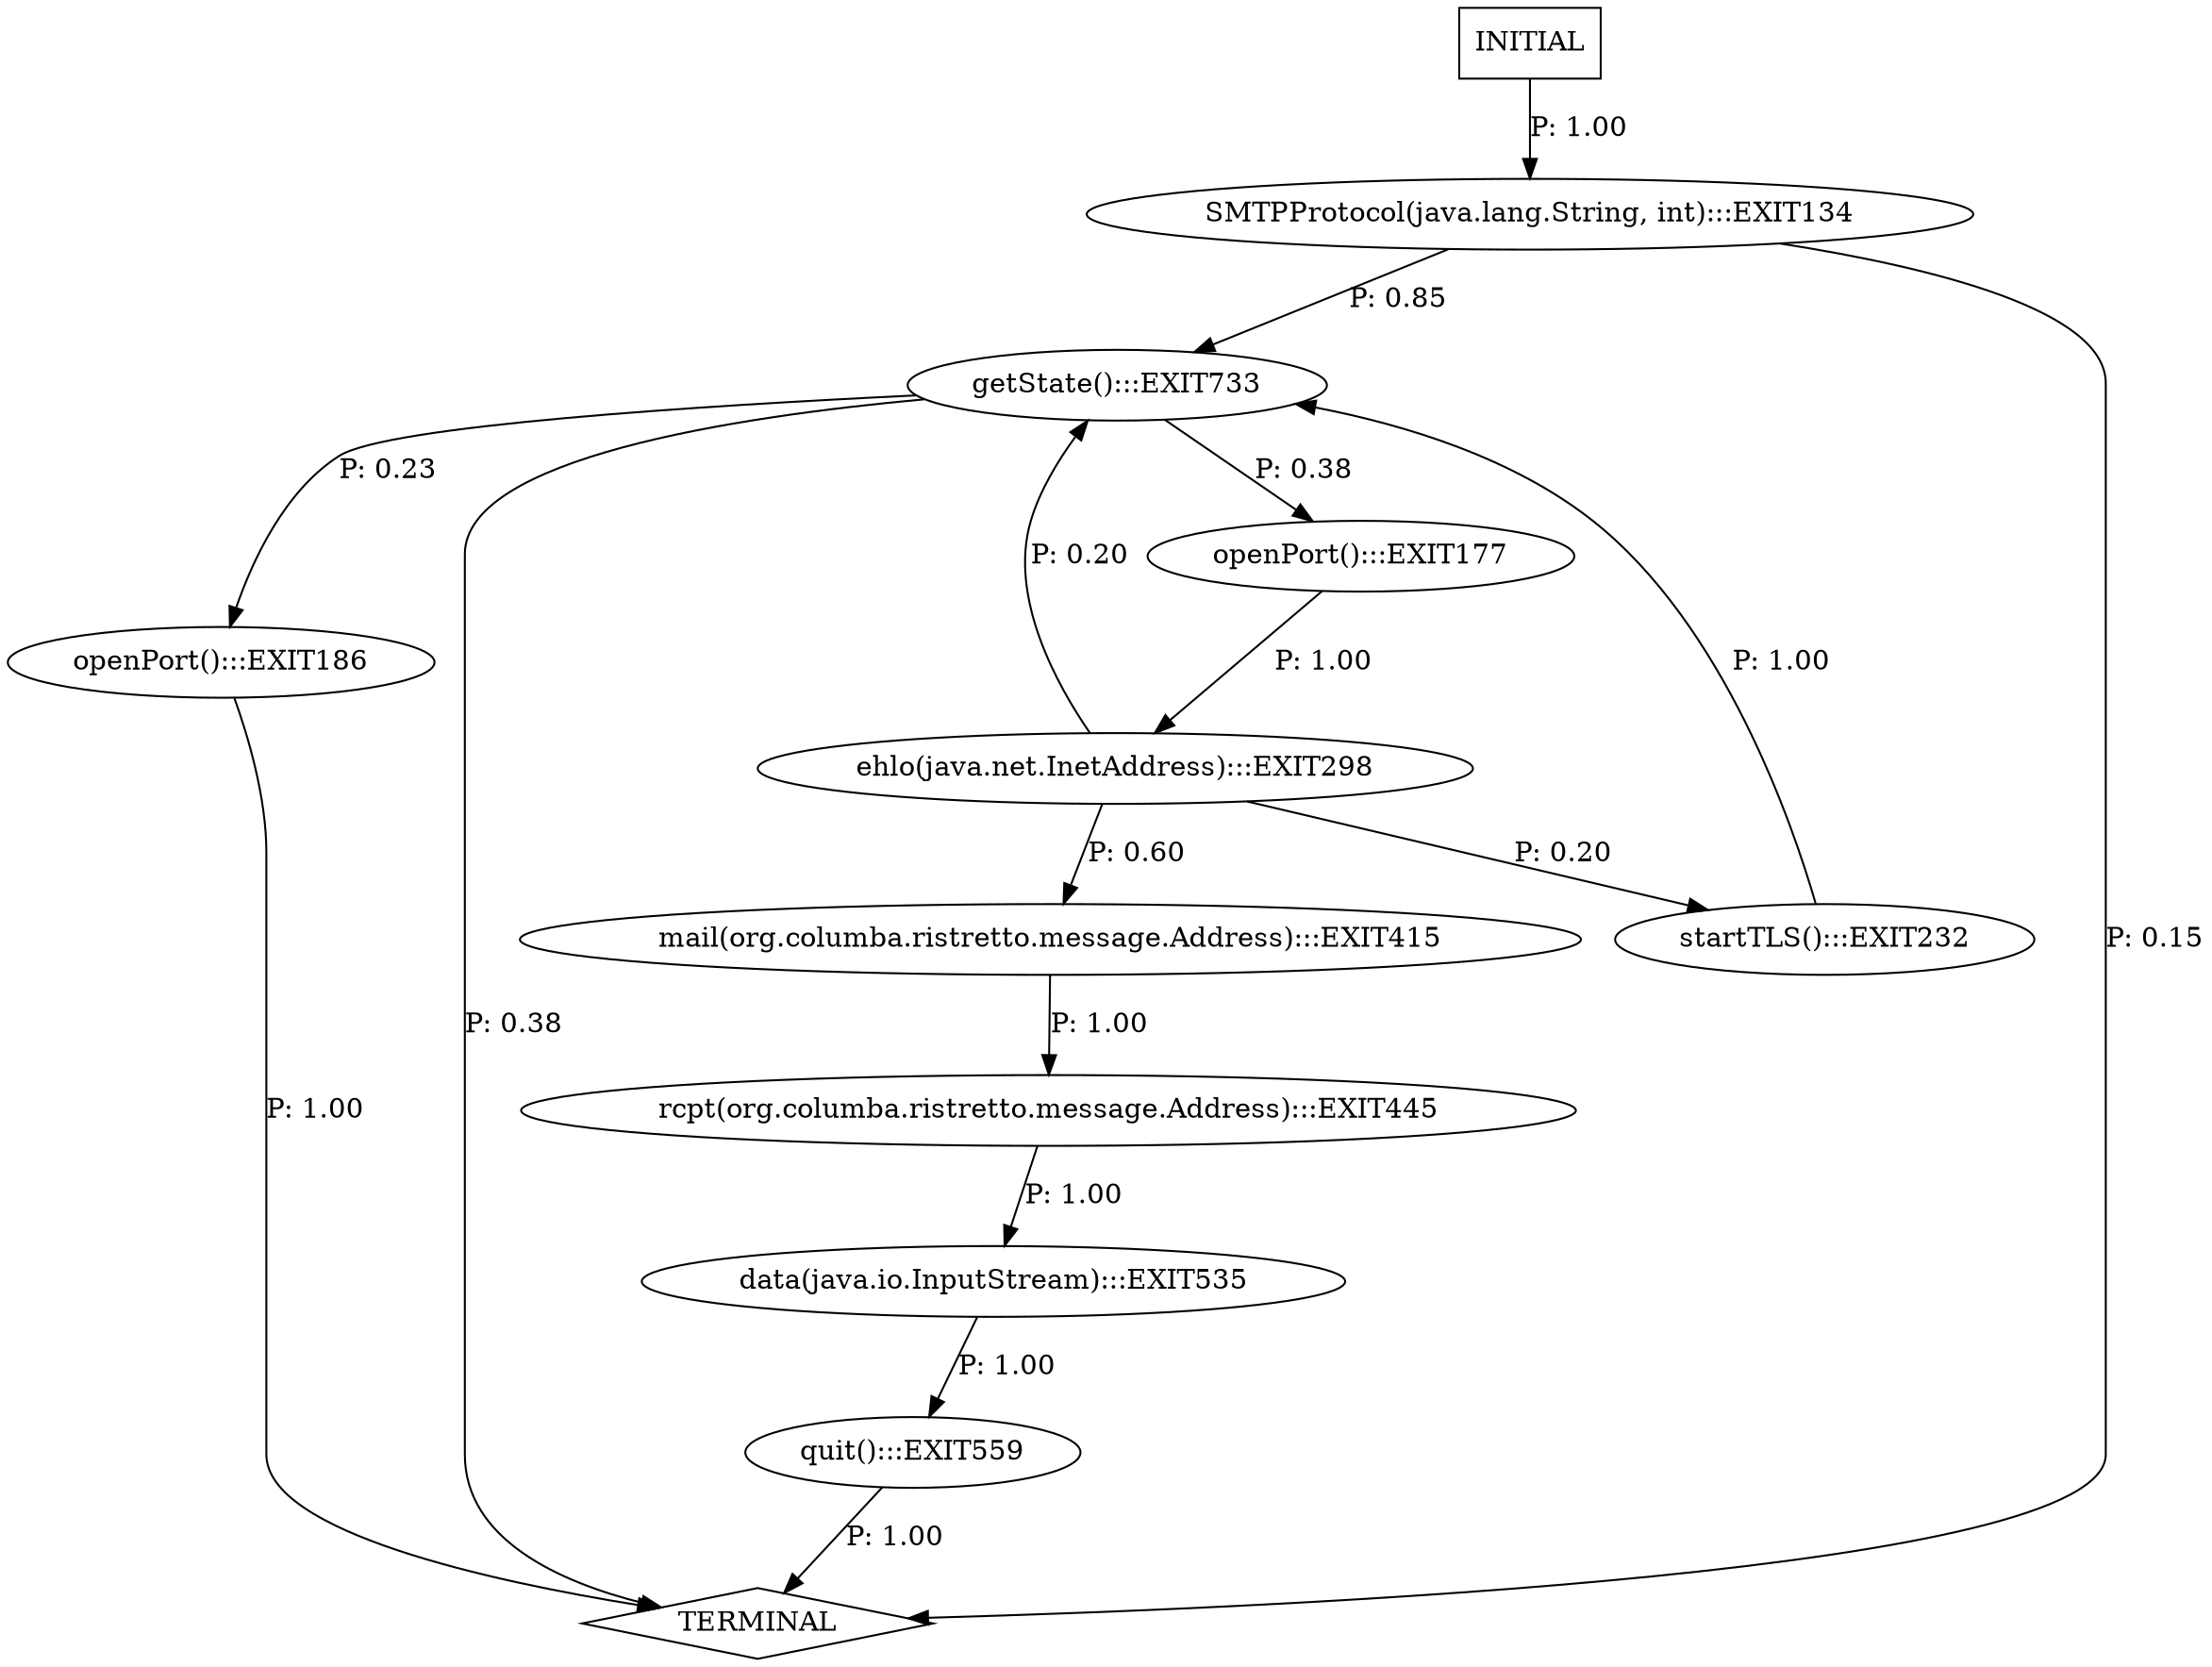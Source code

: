 digraph G {
  0 [label="SMTPProtocol(java.lang.String, int):::EXIT134"];
  1 [label="data(java.io.InputStream):::EXIT535"];
  2 [label="ehlo(java.net.InetAddress):::EXIT298"];
  3 [label="getState():::EXIT733"];
  4 [label="mail(org.columba.ristretto.message.Address):::EXIT415"];
  5 [label="openPort():::EXIT177"];
  6 [label="openPort():::EXIT186"];
  7 [label="quit():::EXIT559"];
  8 [label="rcpt(org.columba.ristretto.message.Address):::EXIT445"];
  9 [label="startTLS():::EXIT232"];
  10 [label="TERMINAL",shape=diamond];
  11 [label="INITIAL",shape=box];
0->3 [label="P: 0.85"];
0->10 [label="P: 0.15"];
1->7 [label="P: 1.00"];
2->3 [label="P: 0.20"];
2->4 [label="P: 0.60"];
2->9 [label="P: 0.20"];
3->5 [label="P: 0.38"];
3->6 [label="P: 0.23"];
3->10 [label="P: 0.38"];
4->8 [label="P: 1.00"];
5->2 [label="P: 1.00"];
6->10 [label="P: 1.00"];
7->10 [label="P: 1.00"];
8->1 [label="P: 1.00"];
9->3 [label="P: 1.00"];
11->0 [label="P: 1.00"];
}
